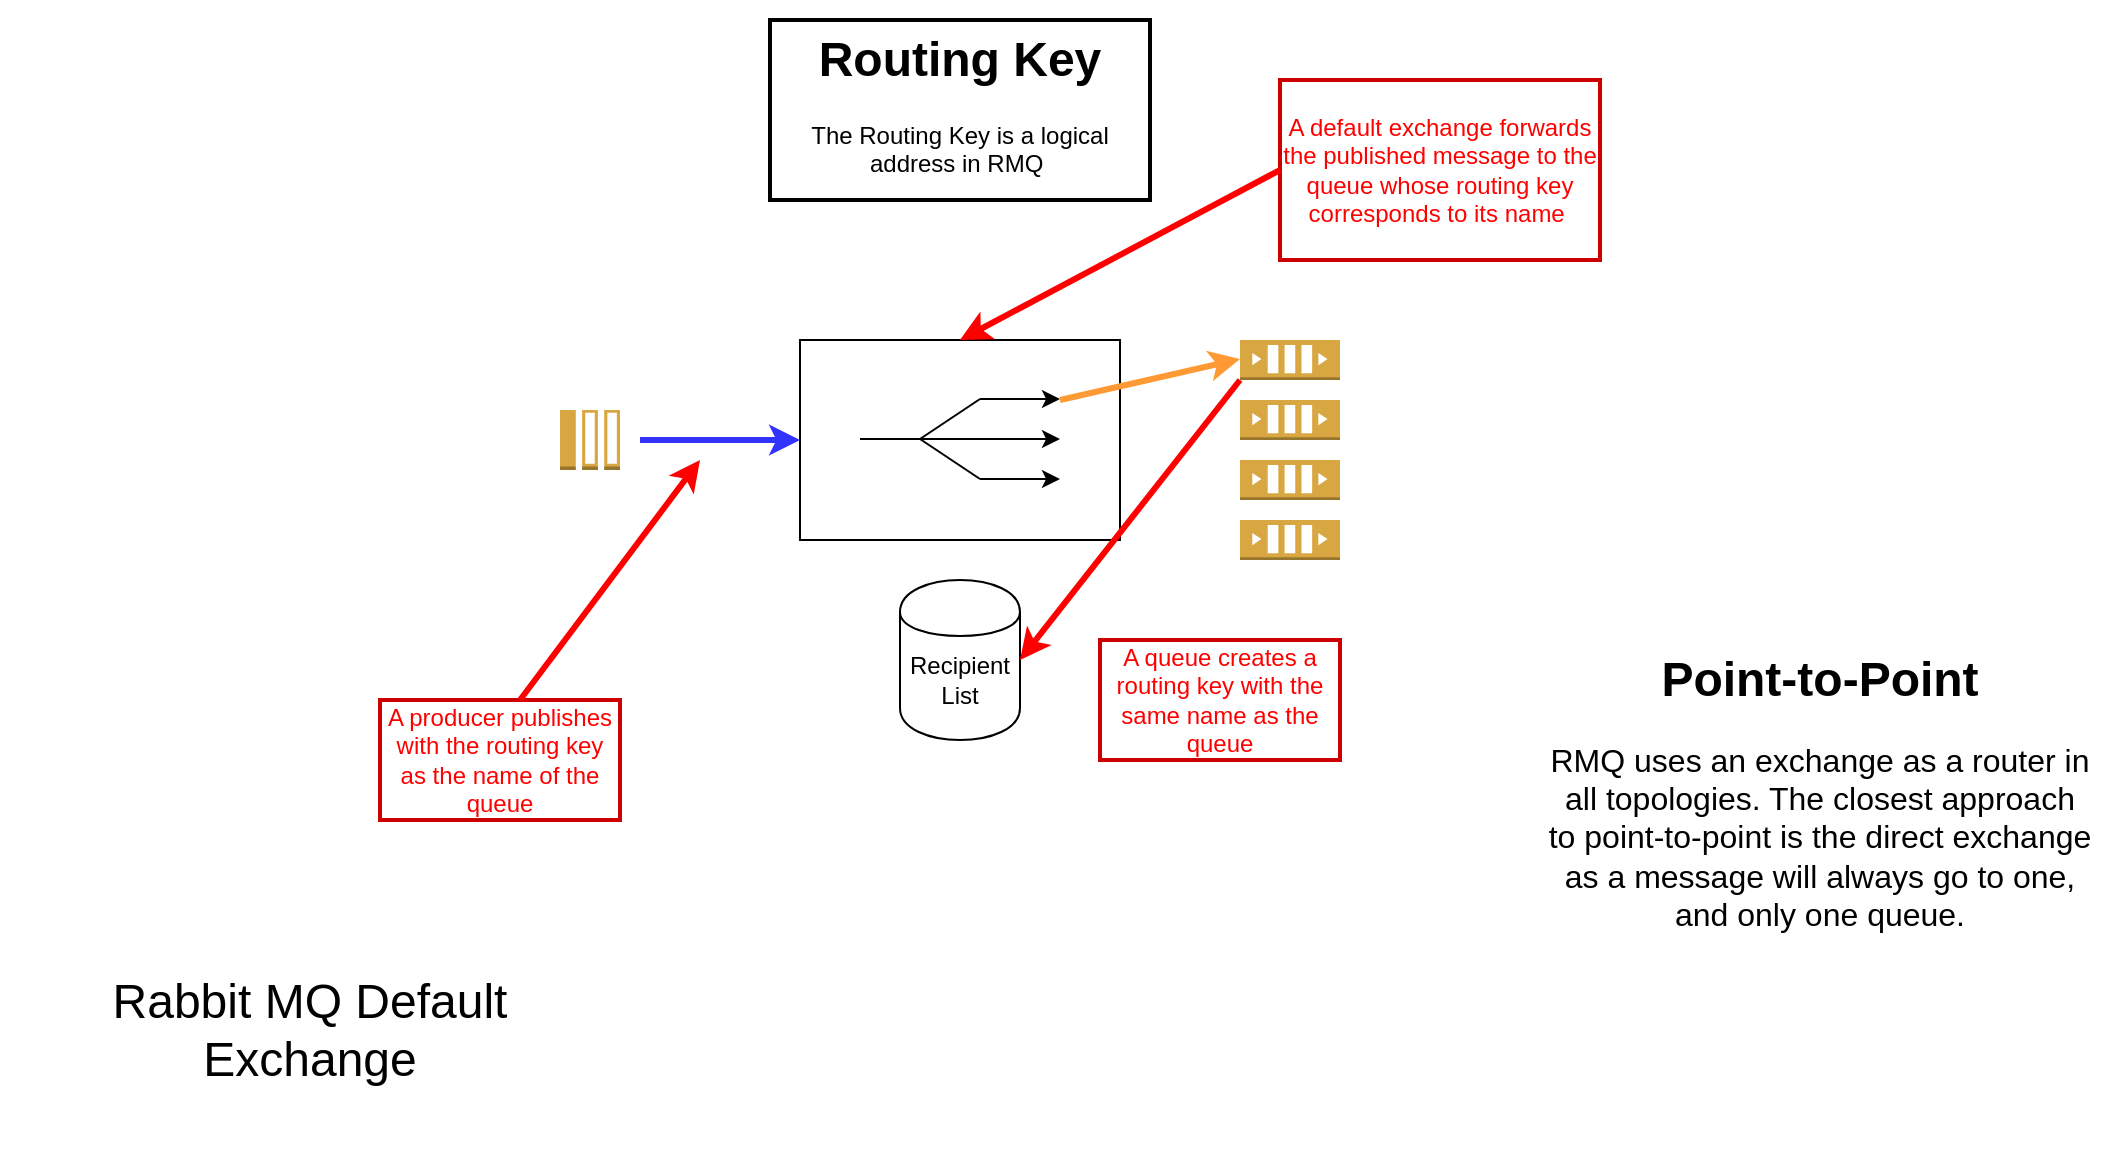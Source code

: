 <mxfile version="13.0.3" type="device"><diagram id="tsO8Nc9V5AiV2zkZjRJd" name="Page-1"><mxGraphModel dx="2066" dy="1265" grid="1" gridSize="10" guides="1" tooltips="1" connect="1" arrows="1" fold="1" page="1" pageScale="1" pageWidth="1169" pageHeight="827" math="0" shadow="0"><root><mxCell id="0"/><mxCell id="1" parent="0"/><mxCell id="amccXzPAaUp2grXkiEIp-2" value="" style="rounded=0;whiteSpace=wrap;html=1;" vertex="1" parent="1"><mxGeometry x="480" y="340" width="160" height="100" as="geometry"/></mxCell><mxCell id="amccXzPAaUp2grXkiEIp-4" value="" style="endArrow=none;html=1;" edge="1" parent="1"><mxGeometry width="50" height="50" relative="1" as="geometry"><mxPoint x="510" y="389.5" as="sourcePoint"/><mxPoint x="540" y="389.5" as="targetPoint"/></mxGeometry></mxCell><mxCell id="amccXzPAaUp2grXkiEIp-5" value="" style="endArrow=none;html=1;" edge="1" parent="1"><mxGeometry width="50" height="50" relative="1" as="geometry"><mxPoint x="540" y="389.5" as="sourcePoint"/><mxPoint x="570" y="369.5" as="targetPoint"/></mxGeometry></mxCell><mxCell id="amccXzPAaUp2grXkiEIp-7" value="" style="endArrow=none;html=1;" edge="1" parent="1"><mxGeometry width="50" height="50" relative="1" as="geometry"><mxPoint x="540" y="389.5" as="sourcePoint"/><mxPoint x="570" y="389.5" as="targetPoint"/></mxGeometry></mxCell><mxCell id="amccXzPAaUp2grXkiEIp-8" value="" style="endArrow=none;html=1;" edge="1" parent="1"><mxGeometry width="50" height="50" relative="1" as="geometry"><mxPoint x="570" y="409.5" as="sourcePoint"/><mxPoint x="540" y="389.5" as="targetPoint"/></mxGeometry></mxCell><mxCell id="amccXzPAaUp2grXkiEIp-10" value="" style="endArrow=classic;html=1;" edge="1" parent="1"><mxGeometry width="50" height="50" relative="1" as="geometry"><mxPoint x="570" y="369.5" as="sourcePoint"/><mxPoint x="610" y="369.5" as="targetPoint"/></mxGeometry></mxCell><mxCell id="amccXzPAaUp2grXkiEIp-11" value="" style="endArrow=classic;html=1;" edge="1" parent="1"><mxGeometry width="50" height="50" relative="1" as="geometry"><mxPoint x="570" y="389.5" as="sourcePoint"/><mxPoint x="610" y="389.5" as="targetPoint"/></mxGeometry></mxCell><mxCell id="amccXzPAaUp2grXkiEIp-12" value="" style="endArrow=classic;html=1;" edge="1" parent="1"><mxGeometry width="50" height="50" relative="1" as="geometry"><mxPoint x="570" y="409.5" as="sourcePoint"/><mxPoint x="610" y="409.5" as="targetPoint"/></mxGeometry></mxCell><mxCell id="amccXzPAaUp2grXkiEIp-13" value="" style="shape=cylinder;whiteSpace=wrap;html=1;boundedLbl=1;backgroundOutline=1;" vertex="1" parent="1"><mxGeometry x="530" y="460" width="60" height="80" as="geometry"/></mxCell><mxCell id="amccXzPAaUp2grXkiEIp-15" value="" style="outlineConnect=0;dashed=0;verticalLabelPosition=bottom;verticalAlign=top;align=center;html=1;shape=mxgraph.aws3.queue;fillColor=#D9A741;gradientColor=none;" vertex="1" parent="1"><mxGeometry x="700" y="340" width="50" height="20" as="geometry"/></mxCell><mxCell id="amccXzPAaUp2grXkiEIp-17" value="" style="outlineConnect=0;dashed=0;verticalLabelPosition=bottom;verticalAlign=top;align=center;html=1;shape=mxgraph.aws3.queue;fillColor=#D9A741;gradientColor=none;" vertex="1" parent="1"><mxGeometry x="700" y="370" width="50" height="20" as="geometry"/></mxCell><mxCell id="amccXzPAaUp2grXkiEIp-18" value="" style="outlineConnect=0;dashed=0;verticalLabelPosition=bottom;verticalAlign=top;align=center;html=1;shape=mxgraph.aws3.queue;fillColor=#D9A741;gradientColor=none;" vertex="1" parent="1"><mxGeometry x="700" y="400" width="50" height="20" as="geometry"/></mxCell><mxCell id="amccXzPAaUp2grXkiEIp-19" value="" style="outlineConnect=0;dashed=0;verticalLabelPosition=bottom;verticalAlign=top;align=center;html=1;shape=mxgraph.aws3.queue;fillColor=#D9A741;gradientColor=none;" vertex="1" parent="1"><mxGeometry x="700" y="430" width="50" height="20" as="geometry"/></mxCell><mxCell id="amccXzPAaUp2grXkiEIp-22" value="" style="outlineConnect=0;dashed=0;verticalLabelPosition=bottom;verticalAlign=top;align=center;html=1;shape=mxgraph.aws3.message;fillColor=#D9A741;gradientColor=none;" vertex="1" parent="1"><mxGeometry x="360" y="375" width="30" height="30" as="geometry"/></mxCell><mxCell id="amccXzPAaUp2grXkiEIp-23" value="" style="endArrow=classic;html=1;entryX=0;entryY=0.5;entryDx=0;entryDy=0;strokeColor=#3333FF;strokeWidth=3;" edge="1" parent="1" target="amccXzPAaUp2grXkiEIp-2"><mxGeometry width="50" height="50" relative="1" as="geometry"><mxPoint x="400" y="390" as="sourcePoint"/><mxPoint x="450" y="340" as="targetPoint"/></mxGeometry></mxCell><mxCell id="amccXzPAaUp2grXkiEIp-25" value="" style="endArrow=classic;html=1;entryX=0;entryY=0.5;entryDx=0;entryDy=0;strokeColor=#FF9933;strokeWidth=3;" edge="1" parent="1"><mxGeometry width="50" height="50" relative="1" as="geometry"><mxPoint x="610" y="370" as="sourcePoint"/><mxPoint x="700" y="349.5" as="targetPoint"/></mxGeometry></mxCell><mxCell id="amccXzPAaUp2grXkiEIp-29" value="Recipient List" style="text;html=1;strokeColor=none;fillColor=none;align=center;verticalAlign=middle;whiteSpace=wrap;rounded=0;" vertex="1" parent="1"><mxGeometry x="540" y="500" width="40" height="20" as="geometry"/></mxCell><mxCell id="amccXzPAaUp2grXkiEIp-31" value="&lt;h1&gt;Routing Key&lt;/h1&gt;&lt;p&gt;The Routing Key is a logical address in RMQ&amp;nbsp;&lt;/p&gt;" style="text;html=1;strokeColor=#000000;fillColor=none;spacing=5;spacingTop=-20;whiteSpace=wrap;overflow=hidden;rounded=0;align=center;strokeWidth=2;" vertex="1" parent="1"><mxGeometry x="465" y="180" width="190" height="90" as="geometry"/></mxCell><mxCell id="amccXzPAaUp2grXkiEIp-32" value="&lt;font style=&quot;font-size: 24px&quot;&gt;Rabbit MQ Default Exchange&lt;/font&gt;" style="text;html=1;strokeColor=none;fillColor=none;align=center;verticalAlign=middle;whiteSpace=wrap;rounded=0;" vertex="1" parent="1"><mxGeometry x="80" y="620" width="310" height="130" as="geometry"/></mxCell><mxCell id="amccXzPAaUp2grXkiEIp-36" value="&lt;font color=&quot;#ff0000&quot;&gt;A queue creates a routing key with the same name as the queue&lt;/font&gt;" style="rounded=0;whiteSpace=wrap;html=1;strokeColor=#CC0000;strokeWidth=2;" vertex="1" parent="1"><mxGeometry x="630" y="490" width="120" height="60" as="geometry"/></mxCell><mxCell id="amccXzPAaUp2grXkiEIp-38" value="&lt;font color=&quot;#ff0000&quot;&gt;A producer publishes with the routing key as the name of the queue&lt;/font&gt;" style="rounded=0;whiteSpace=wrap;html=1;strokeColor=#CC0000;strokeWidth=2;" vertex="1" parent="1"><mxGeometry x="270" y="520" width="120" height="60" as="geometry"/></mxCell><mxCell id="amccXzPAaUp2grXkiEIp-39" value="" style="endArrow=classic;html=1;strokeColor=#FF0000;strokeWidth=3;exitX=0;exitY=0.5;exitDx=0;exitDy=0;" edge="1" parent="1"><mxGeometry width="50" height="50" relative="1" as="geometry"><mxPoint x="340" y="520" as="sourcePoint"/><mxPoint x="430" y="400" as="targetPoint"/></mxGeometry></mxCell><mxCell id="amccXzPAaUp2grXkiEIp-40" value="&lt;font color=&quot;#ff0000&quot;&gt;A default exchange forwards the published message to the queue whose routing key corresponds to its name&amp;nbsp;&lt;/font&gt;" style="rounded=0;whiteSpace=wrap;html=1;strokeColor=#CC0000;strokeWidth=2;" vertex="1" parent="1"><mxGeometry x="720" y="210" width="160" height="90" as="geometry"/></mxCell><mxCell id="amccXzPAaUp2grXkiEIp-41" value="" style="endArrow=classic;html=1;strokeColor=#FF0000;strokeWidth=3;exitX=0;exitY=0.5;exitDx=0;exitDy=0;" edge="1" parent="1" source="amccXzPAaUp2grXkiEIp-40"><mxGeometry width="50" height="50" relative="1" as="geometry"><mxPoint x="350" y="530" as="sourcePoint"/><mxPoint x="560" y="340" as="targetPoint"/></mxGeometry></mxCell><mxCell id="amccXzPAaUp2grXkiEIp-42" value="" style="endArrow=classic;html=1;strokeColor=#FF0000;strokeWidth=3;exitX=0;exitY=1;exitDx=0;exitDy=0;exitPerimeter=0;entryX=1;entryY=0.5;entryDx=0;entryDy=0;" edge="1" parent="1" source="amccXzPAaUp2grXkiEIp-15" target="amccXzPAaUp2grXkiEIp-13"><mxGeometry width="50" height="50" relative="1" as="geometry"><mxPoint x="430" y="490" as="sourcePoint"/><mxPoint x="480" y="440" as="targetPoint"/></mxGeometry></mxCell><mxCell id="amccXzPAaUp2grXkiEIp-44" value="&lt;h1&gt;Point-to-Point&lt;/h1&gt;&lt;p&gt;&lt;font style=&quot;font-size: 16px&quot;&gt;RMQ uses an exchange as a router in all topologies. The closest approach to point-to-point is the direct exchange as a message will always go to one, and only one queue.&lt;/font&gt;&lt;/p&gt;" style="text;html=1;strokeColor=none;fillColor=none;spacing=5;spacingTop=-20;whiteSpace=wrap;overflow=hidden;rounded=0;align=center;" vertex="1" parent="1"><mxGeometry x="850" y="490" width="280" height="190" as="geometry"/></mxCell></root></mxGraphModel></diagram></mxfile>